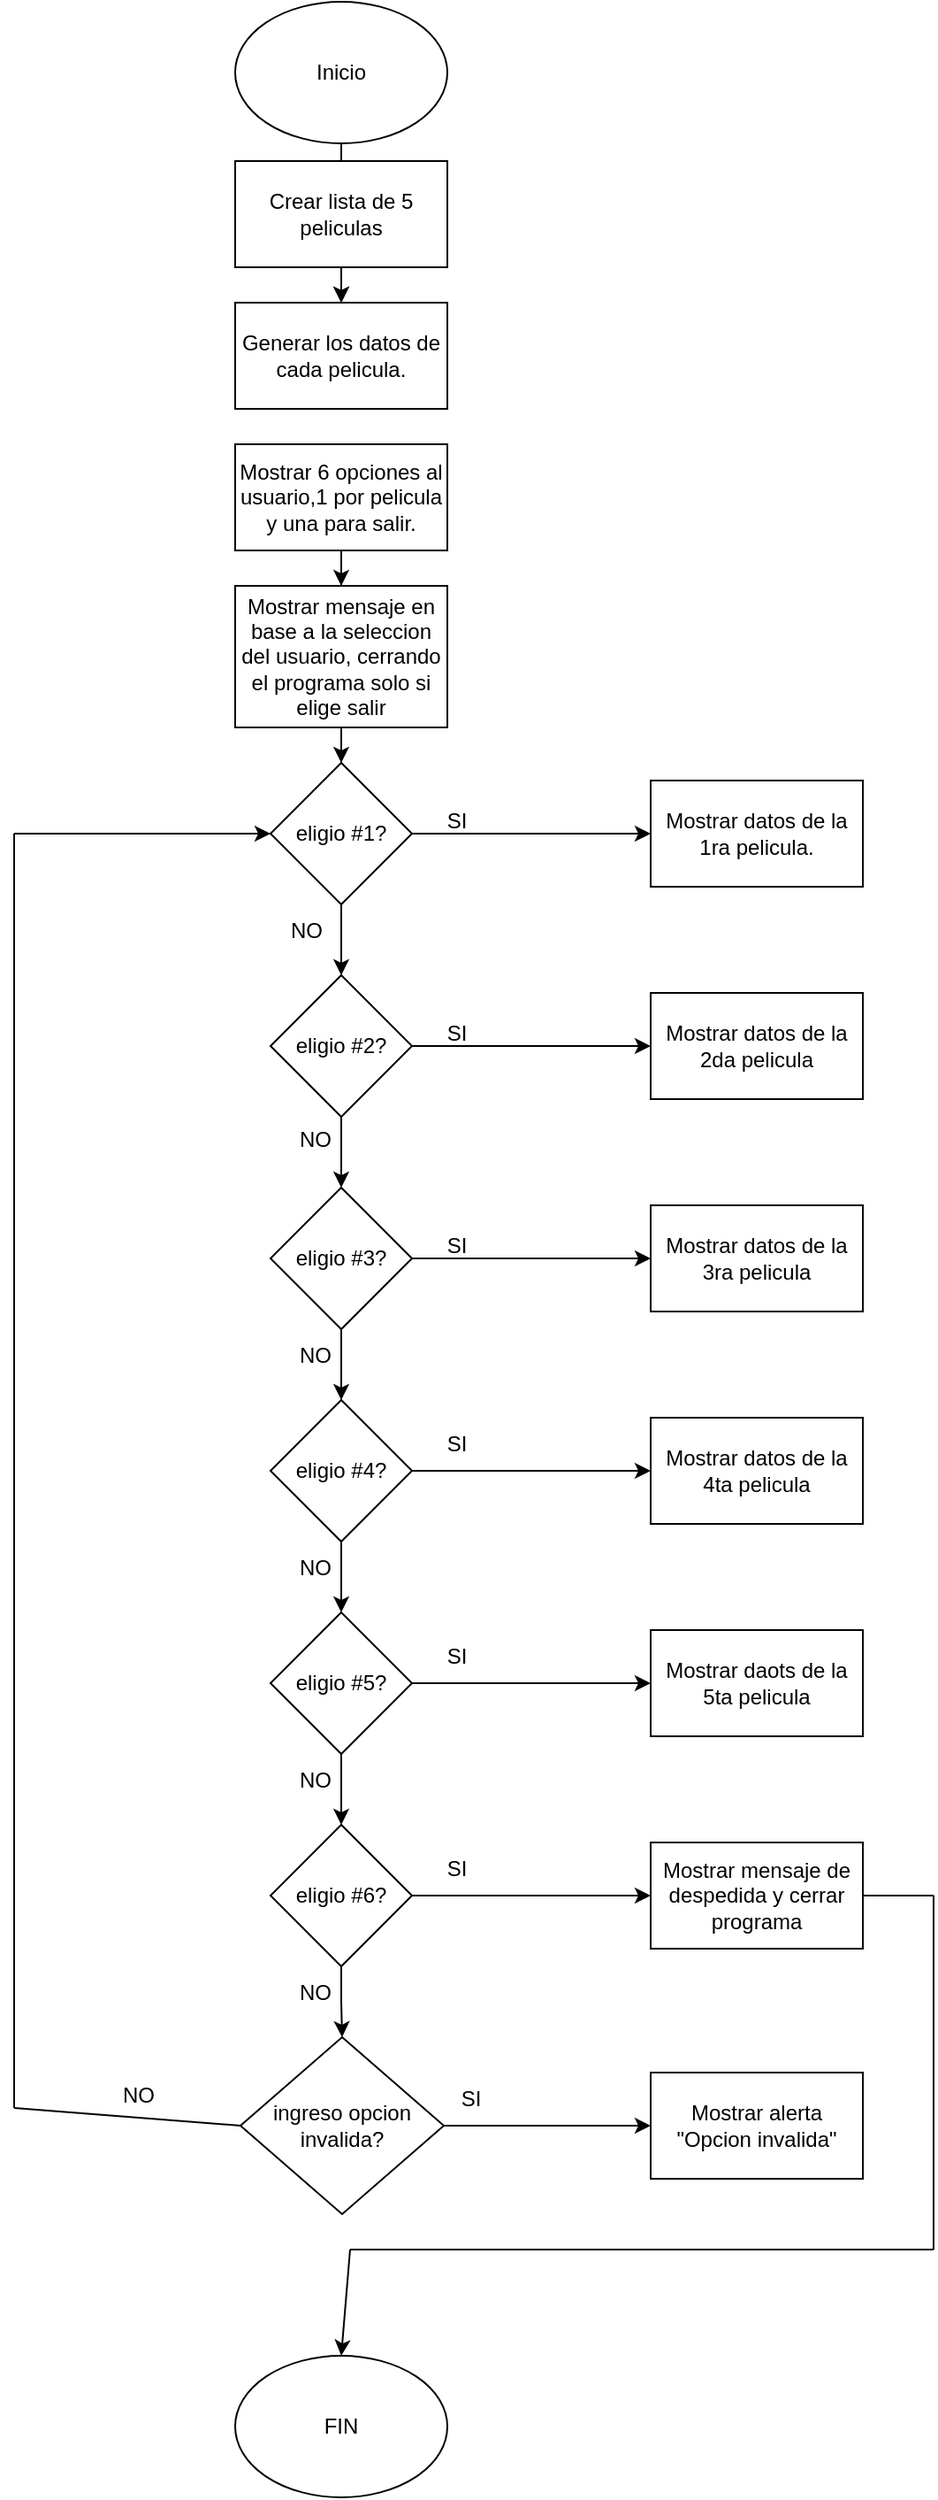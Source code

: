 <mxfile version="26.1.1">
  <diagram name="Page-1" id="vg73PGpERoyBf33Nl1Dz">
    <mxGraphModel dx="676" dy="451" grid="1" gridSize="10" guides="1" tooltips="1" connect="1" arrows="1" fold="1" page="1" pageScale="1" pageWidth="850" pageHeight="1100" math="0" shadow="0">
      <root>
        <mxCell id="0" />
        <mxCell id="1" parent="0" />
        <mxCell id="Sr3nXTz6WAugSNGJS6rY-8" value="" style="edgeStyle=orthogonalEdgeStyle;rounded=0;orthogonalLoop=1;jettySize=auto;html=1;" edge="1" parent="1" source="Sr3nXTz6WAugSNGJS6rY-1" target="Sr3nXTz6WAugSNGJS6rY-3">
          <mxGeometry relative="1" as="geometry" />
        </mxCell>
        <mxCell id="Sr3nXTz6WAugSNGJS6rY-1" value="Inicio" style="ellipse;whiteSpace=wrap;html=1;" vertex="1" parent="1">
          <mxGeometry x="365" y="10" width="120" height="80" as="geometry" />
        </mxCell>
        <mxCell id="Sr3nXTz6WAugSNGJS6rY-4" value="" style="edgeStyle=orthogonalEdgeStyle;rounded=0;orthogonalLoop=1;jettySize=auto;html=1;" edge="1" parent="1" source="Sr3nXTz6WAugSNGJS6rY-2" target="Sr3nXTz6WAugSNGJS6rY-3">
          <mxGeometry relative="1" as="geometry" />
        </mxCell>
        <mxCell id="Sr3nXTz6WAugSNGJS6rY-2" value="Crear lista de 5 peliculas" style="rounded=0;whiteSpace=wrap;html=1;" vertex="1" parent="1">
          <mxGeometry x="365" y="100" width="120" height="60" as="geometry" />
        </mxCell>
        <mxCell id="Sr3nXTz6WAugSNGJS6rY-3" value="Generar los datos de cada pelicula." style="rounded=0;whiteSpace=wrap;html=1;" vertex="1" parent="1">
          <mxGeometry x="365" y="180" width="120" height="60" as="geometry" />
        </mxCell>
        <mxCell id="Sr3nXTz6WAugSNGJS6rY-12" value="" style="edgeStyle=orthogonalEdgeStyle;rounded=0;orthogonalLoop=1;jettySize=auto;html=1;" edge="1" parent="1" source="Sr3nXTz6WAugSNGJS6rY-5" target="Sr3nXTz6WAugSNGJS6rY-9">
          <mxGeometry relative="1" as="geometry" />
        </mxCell>
        <mxCell id="Sr3nXTz6WAugSNGJS6rY-5" value="Mostrar mensaje en base a la seleccion del usuario, cerrando el programa solo si elige salir" style="rounded=0;whiteSpace=wrap;html=1;" vertex="1" parent="1">
          <mxGeometry x="365" y="340" width="120" height="80" as="geometry" />
        </mxCell>
        <mxCell id="Sr3nXTz6WAugSNGJS6rY-14" style="edgeStyle=orthogonalEdgeStyle;rounded=0;orthogonalLoop=1;jettySize=auto;html=1;entryX=0;entryY=0.5;entryDx=0;entryDy=0;" edge="1" parent="1" source="Sr3nXTz6WAugSNGJS6rY-9" target="Sr3nXTz6WAugSNGJS6rY-13">
          <mxGeometry relative="1" as="geometry" />
        </mxCell>
        <mxCell id="Sr3nXTz6WAugSNGJS6rY-16" value="" style="edgeStyle=orthogonalEdgeStyle;rounded=0;orthogonalLoop=1;jettySize=auto;html=1;" edge="1" parent="1" source="Sr3nXTz6WAugSNGJS6rY-9" target="Sr3nXTz6WAugSNGJS6rY-15">
          <mxGeometry relative="1" as="geometry" />
        </mxCell>
        <mxCell id="Sr3nXTz6WAugSNGJS6rY-9" value="eligio #1?" style="rhombus;whiteSpace=wrap;html=1;" vertex="1" parent="1">
          <mxGeometry x="385" y="440" width="80" height="80" as="geometry" />
        </mxCell>
        <mxCell id="Sr3nXTz6WAugSNGJS6rY-11" value="" style="edgeStyle=orthogonalEdgeStyle;rounded=0;orthogonalLoop=1;jettySize=auto;html=1;" edge="1" parent="1" source="Sr3nXTz6WAugSNGJS6rY-10" target="Sr3nXTz6WAugSNGJS6rY-5">
          <mxGeometry relative="1" as="geometry" />
        </mxCell>
        <mxCell id="Sr3nXTz6WAugSNGJS6rY-10" value="Mostrar 6 opciones al usuario,1 por pelicula y una para salir." style="rounded=0;whiteSpace=wrap;html=1;" vertex="1" parent="1">
          <mxGeometry x="365" y="260" width="120" height="60" as="geometry" />
        </mxCell>
        <mxCell id="Sr3nXTz6WAugSNGJS6rY-13" value="Mostrar datos de la 1ra pelicula." style="rounded=0;whiteSpace=wrap;html=1;" vertex="1" parent="1">
          <mxGeometry x="600" y="450" width="120" height="60" as="geometry" />
        </mxCell>
        <mxCell id="Sr3nXTz6WAugSNGJS6rY-20" style="edgeStyle=orthogonalEdgeStyle;rounded=0;orthogonalLoop=1;jettySize=auto;html=1;entryX=0;entryY=0.5;entryDx=0;entryDy=0;" edge="1" parent="1" source="Sr3nXTz6WAugSNGJS6rY-15" target="Sr3nXTz6WAugSNGJS6rY-19">
          <mxGeometry relative="1" as="geometry" />
        </mxCell>
        <mxCell id="Sr3nXTz6WAugSNGJS6rY-23" value="" style="edgeStyle=orthogonalEdgeStyle;rounded=0;orthogonalLoop=1;jettySize=auto;html=1;" edge="1" parent="1" source="Sr3nXTz6WAugSNGJS6rY-15" target="Sr3nXTz6WAugSNGJS6rY-22">
          <mxGeometry relative="1" as="geometry" />
        </mxCell>
        <mxCell id="Sr3nXTz6WAugSNGJS6rY-15" value="eligio #2?" style="rhombus;whiteSpace=wrap;html=1;" vertex="1" parent="1">
          <mxGeometry x="385" y="560" width="80" height="80" as="geometry" />
        </mxCell>
        <mxCell id="Sr3nXTz6WAugSNGJS6rY-17" value="SI" style="text;html=1;align=center;verticalAlign=middle;resizable=0;points=[];autosize=1;strokeColor=none;fillColor=none;" vertex="1" parent="1">
          <mxGeometry x="475" y="458" width="30" height="30" as="geometry" />
        </mxCell>
        <mxCell id="Sr3nXTz6WAugSNGJS6rY-18" value="NO" style="text;html=1;align=center;verticalAlign=middle;resizable=0;points=[];autosize=1;strokeColor=none;fillColor=none;" vertex="1" parent="1">
          <mxGeometry x="385" y="520" width="40" height="30" as="geometry" />
        </mxCell>
        <mxCell id="Sr3nXTz6WAugSNGJS6rY-19" value="Mostrar datos de la 2da pelicula" style="rounded=0;whiteSpace=wrap;html=1;" vertex="1" parent="1">
          <mxGeometry x="600" y="570" width="120" height="60" as="geometry" />
        </mxCell>
        <mxCell id="Sr3nXTz6WAugSNGJS6rY-21" value="SI" style="text;html=1;align=center;verticalAlign=middle;resizable=0;points=[];autosize=1;strokeColor=none;fillColor=none;" vertex="1" parent="1">
          <mxGeometry x="475" y="578" width="30" height="30" as="geometry" />
        </mxCell>
        <mxCell id="Sr3nXTz6WAugSNGJS6rY-26" style="edgeStyle=orthogonalEdgeStyle;rounded=0;orthogonalLoop=1;jettySize=auto;html=1;entryX=0;entryY=0.5;entryDx=0;entryDy=0;" edge="1" parent="1" source="Sr3nXTz6WAugSNGJS6rY-22" target="Sr3nXTz6WAugSNGJS6rY-25">
          <mxGeometry relative="1" as="geometry" />
        </mxCell>
        <mxCell id="Sr3nXTz6WAugSNGJS6rY-28" value="" style="edgeStyle=orthogonalEdgeStyle;rounded=0;orthogonalLoop=1;jettySize=auto;html=1;" edge="1" parent="1" source="Sr3nXTz6WAugSNGJS6rY-22" target="Sr3nXTz6WAugSNGJS6rY-27">
          <mxGeometry relative="1" as="geometry" />
        </mxCell>
        <mxCell id="Sr3nXTz6WAugSNGJS6rY-22" value="eligio #3?" style="rhombus;whiteSpace=wrap;html=1;" vertex="1" parent="1">
          <mxGeometry x="385" y="680" width="80" height="80" as="geometry" />
        </mxCell>
        <mxCell id="Sr3nXTz6WAugSNGJS6rY-24" value="NO" style="text;html=1;align=center;verticalAlign=middle;resizable=0;points=[];autosize=1;strokeColor=none;fillColor=none;" vertex="1" parent="1">
          <mxGeometry x="390" y="638" width="40" height="30" as="geometry" />
        </mxCell>
        <mxCell id="Sr3nXTz6WAugSNGJS6rY-25" value="Mostrar datos de la 3ra pelicula" style="rounded=0;whiteSpace=wrap;html=1;" vertex="1" parent="1">
          <mxGeometry x="600" y="690" width="120" height="60" as="geometry" />
        </mxCell>
        <mxCell id="Sr3nXTz6WAugSNGJS6rY-32" style="edgeStyle=orthogonalEdgeStyle;rounded=0;orthogonalLoop=1;jettySize=auto;html=1;entryX=0;entryY=0.5;entryDx=0;entryDy=0;" edge="1" parent="1" source="Sr3nXTz6WAugSNGJS6rY-27" target="Sr3nXTz6WAugSNGJS6rY-31">
          <mxGeometry relative="1" as="geometry" />
        </mxCell>
        <mxCell id="Sr3nXTz6WAugSNGJS6rY-35" value="" style="edgeStyle=orthogonalEdgeStyle;rounded=0;orthogonalLoop=1;jettySize=auto;html=1;" edge="1" parent="1" source="Sr3nXTz6WAugSNGJS6rY-27" target="Sr3nXTz6WAugSNGJS6rY-33">
          <mxGeometry relative="1" as="geometry" />
        </mxCell>
        <mxCell id="Sr3nXTz6WAugSNGJS6rY-27" value="eligio #4?" style="rhombus;whiteSpace=wrap;html=1;" vertex="1" parent="1">
          <mxGeometry x="385" y="800" width="80" height="80" as="geometry" />
        </mxCell>
        <mxCell id="Sr3nXTz6WAugSNGJS6rY-29" value="SI" style="text;html=1;align=center;verticalAlign=middle;resizable=0;points=[];autosize=1;strokeColor=none;fillColor=none;" vertex="1" parent="1">
          <mxGeometry x="475" y="698" width="30" height="30" as="geometry" />
        </mxCell>
        <mxCell id="Sr3nXTz6WAugSNGJS6rY-30" value="NO" style="text;html=1;align=center;verticalAlign=middle;resizable=0;points=[];autosize=1;strokeColor=none;fillColor=none;" vertex="1" parent="1">
          <mxGeometry x="390" y="760" width="40" height="30" as="geometry" />
        </mxCell>
        <mxCell id="Sr3nXTz6WAugSNGJS6rY-31" value="Mostrar datos de la 4ta pelicula" style="rounded=0;whiteSpace=wrap;html=1;" vertex="1" parent="1">
          <mxGeometry x="600" y="810" width="120" height="60" as="geometry" />
        </mxCell>
        <mxCell id="Sr3nXTz6WAugSNGJS6rY-36" style="edgeStyle=orthogonalEdgeStyle;rounded=0;orthogonalLoop=1;jettySize=auto;html=1;entryX=0;entryY=0.5;entryDx=0;entryDy=0;" edge="1" parent="1" source="Sr3nXTz6WAugSNGJS6rY-33" target="Sr3nXTz6WAugSNGJS6rY-34">
          <mxGeometry relative="1" as="geometry" />
        </mxCell>
        <mxCell id="Sr3nXTz6WAugSNGJS6rY-39" value="" style="edgeStyle=orthogonalEdgeStyle;rounded=0;orthogonalLoop=1;jettySize=auto;html=1;" edge="1" parent="1" source="Sr3nXTz6WAugSNGJS6rY-33" target="Sr3nXTz6WAugSNGJS6rY-37">
          <mxGeometry relative="1" as="geometry" />
        </mxCell>
        <mxCell id="Sr3nXTz6WAugSNGJS6rY-33" value="eligio #5?" style="rhombus;whiteSpace=wrap;html=1;" vertex="1" parent="1">
          <mxGeometry x="385" y="920" width="80" height="80" as="geometry" />
        </mxCell>
        <mxCell id="Sr3nXTz6WAugSNGJS6rY-34" value="Mostrar daots de la 5ta pelicula" style="rounded=0;whiteSpace=wrap;html=1;" vertex="1" parent="1">
          <mxGeometry x="600" y="930" width="120" height="60" as="geometry" />
        </mxCell>
        <mxCell id="Sr3nXTz6WAugSNGJS6rY-43" style="edgeStyle=orthogonalEdgeStyle;rounded=0;orthogonalLoop=1;jettySize=auto;html=1;entryX=0;entryY=0.5;entryDx=0;entryDy=0;" edge="1" parent="1" source="Sr3nXTz6WAugSNGJS6rY-37" target="Sr3nXTz6WAugSNGJS6rY-42">
          <mxGeometry relative="1" as="geometry" />
        </mxCell>
        <mxCell id="Sr3nXTz6WAugSNGJS6rY-44" value="" style="edgeStyle=orthogonalEdgeStyle;rounded=0;orthogonalLoop=1;jettySize=auto;html=1;" edge="1" parent="1" source="Sr3nXTz6WAugSNGJS6rY-37" target="Sr3nXTz6WAugSNGJS6rY-38">
          <mxGeometry relative="1" as="geometry" />
        </mxCell>
        <mxCell id="Sr3nXTz6WAugSNGJS6rY-37" value="eligio #6?" style="rhombus;whiteSpace=wrap;html=1;" vertex="1" parent="1">
          <mxGeometry x="385" y="1040" width="80" height="80" as="geometry" />
        </mxCell>
        <mxCell id="Sr3nXTz6WAugSNGJS6rY-50" style="edgeStyle=orthogonalEdgeStyle;rounded=0;orthogonalLoop=1;jettySize=auto;html=1;entryX=0;entryY=0.5;entryDx=0;entryDy=0;" edge="1" parent="1" source="Sr3nXTz6WAugSNGJS6rY-38" target="Sr3nXTz6WAugSNGJS6rY-49">
          <mxGeometry relative="1" as="geometry" />
        </mxCell>
        <mxCell id="Sr3nXTz6WAugSNGJS6rY-38" value="ingreso opcion invalida?" style="rhombus;whiteSpace=wrap;html=1;" vertex="1" parent="1">
          <mxGeometry x="368" y="1160" width="115" height="100" as="geometry" />
        </mxCell>
        <mxCell id="Sr3nXTz6WAugSNGJS6rY-40" value="SI" style="text;html=1;align=center;verticalAlign=middle;resizable=0;points=[];autosize=1;strokeColor=none;fillColor=none;" vertex="1" parent="1">
          <mxGeometry x="475" y="810" width="30" height="30" as="geometry" />
        </mxCell>
        <mxCell id="Sr3nXTz6WAugSNGJS6rY-41" value="NO" style="text;html=1;align=center;verticalAlign=middle;resizable=0;points=[];autosize=1;strokeColor=none;fillColor=none;" vertex="1" parent="1">
          <mxGeometry x="390" y="880" width="40" height="30" as="geometry" />
        </mxCell>
        <mxCell id="Sr3nXTz6WAugSNGJS6rY-42" value="Mostrar mensaje de despedida y cerrar programa" style="rounded=0;whiteSpace=wrap;html=1;" vertex="1" parent="1">
          <mxGeometry x="600" y="1050" width="120" height="60" as="geometry" />
        </mxCell>
        <mxCell id="Sr3nXTz6WAugSNGJS6rY-45" value="SI" style="text;html=1;align=center;verticalAlign=middle;resizable=0;points=[];autosize=1;strokeColor=none;fillColor=none;" vertex="1" parent="1">
          <mxGeometry x="475" y="930" width="30" height="30" as="geometry" />
        </mxCell>
        <mxCell id="Sr3nXTz6WAugSNGJS6rY-46" value="SI" style="text;html=1;align=center;verticalAlign=middle;resizable=0;points=[];autosize=1;strokeColor=none;fillColor=none;" vertex="1" parent="1">
          <mxGeometry x="475" y="1050" width="30" height="30" as="geometry" />
        </mxCell>
        <mxCell id="Sr3nXTz6WAugSNGJS6rY-47" value="NO" style="text;html=1;align=center;verticalAlign=middle;resizable=0;points=[];autosize=1;strokeColor=none;fillColor=none;" vertex="1" parent="1">
          <mxGeometry x="390" y="1000" width="40" height="30" as="geometry" />
        </mxCell>
        <mxCell id="Sr3nXTz6WAugSNGJS6rY-48" value="NO" style="text;html=1;align=center;verticalAlign=middle;resizable=0;points=[];autosize=1;strokeColor=none;fillColor=none;" vertex="1" parent="1">
          <mxGeometry x="390" y="1120" width="40" height="30" as="geometry" />
        </mxCell>
        <mxCell id="Sr3nXTz6WAugSNGJS6rY-49" value="Mostrar alerta &quot;Opcion invalida&quot;" style="rounded=0;whiteSpace=wrap;html=1;" vertex="1" parent="1">
          <mxGeometry x="600" y="1180" width="120" height="60" as="geometry" />
        </mxCell>
        <mxCell id="Sr3nXTz6WAugSNGJS6rY-51" value="" style="endArrow=classic;html=1;rounded=0;entryX=0;entryY=0.5;entryDx=0;entryDy=0;" edge="1" parent="1" target="Sr3nXTz6WAugSNGJS6rY-9">
          <mxGeometry width="50" height="50" relative="1" as="geometry">
            <mxPoint x="240" y="480" as="sourcePoint" />
            <mxPoint x="710" y="840" as="targetPoint" />
          </mxGeometry>
        </mxCell>
        <mxCell id="Sr3nXTz6WAugSNGJS6rY-53" value="" style="endArrow=none;html=1;rounded=0;" edge="1" parent="1">
          <mxGeometry width="50" height="50" relative="1" as="geometry">
            <mxPoint x="240" y="1200" as="sourcePoint" />
            <mxPoint x="240" y="480" as="targetPoint" />
          </mxGeometry>
        </mxCell>
        <mxCell id="Sr3nXTz6WAugSNGJS6rY-54" value="" style="endArrow=none;html=1;rounded=0;entryX=0;entryY=0.5;entryDx=0;entryDy=0;" edge="1" parent="1" target="Sr3nXTz6WAugSNGJS6rY-38">
          <mxGeometry width="50" height="50" relative="1" as="geometry">
            <mxPoint x="240" y="1200" as="sourcePoint" />
            <mxPoint x="470" y="1200" as="targetPoint" />
          </mxGeometry>
        </mxCell>
        <mxCell id="Sr3nXTz6WAugSNGJS6rY-55" value="NO" style="text;html=1;align=center;verticalAlign=middle;resizable=0;points=[];autosize=1;strokeColor=none;fillColor=none;" vertex="1" parent="1">
          <mxGeometry x="290" y="1178" width="40" height="30" as="geometry" />
        </mxCell>
        <mxCell id="Sr3nXTz6WAugSNGJS6rY-56" value="SI" style="text;html=1;align=center;verticalAlign=middle;resizable=0;points=[];autosize=1;strokeColor=none;fillColor=none;" vertex="1" parent="1">
          <mxGeometry x="483" y="1180" width="30" height="30" as="geometry" />
        </mxCell>
        <mxCell id="Sr3nXTz6WAugSNGJS6rY-58" value="FIN" style="ellipse;whiteSpace=wrap;html=1;" vertex="1" parent="1">
          <mxGeometry x="365" y="1340" width="120" height="80" as="geometry" />
        </mxCell>
        <mxCell id="Sr3nXTz6WAugSNGJS6rY-60" value="" style="endArrow=classic;html=1;rounded=0;entryX=0.5;entryY=0;entryDx=0;entryDy=0;" edge="1" parent="1" target="Sr3nXTz6WAugSNGJS6rY-58">
          <mxGeometry width="50" height="50" relative="1" as="geometry">
            <mxPoint x="430" y="1280" as="sourcePoint" />
            <mxPoint x="580" y="1270" as="targetPoint" />
          </mxGeometry>
        </mxCell>
        <mxCell id="Sr3nXTz6WAugSNGJS6rY-61" value="" style="endArrow=none;html=1;rounded=0;" edge="1" parent="1">
          <mxGeometry width="50" height="50" relative="1" as="geometry">
            <mxPoint x="430" y="1280" as="sourcePoint" />
            <mxPoint x="760" y="1280" as="targetPoint" />
          </mxGeometry>
        </mxCell>
        <mxCell id="Sr3nXTz6WAugSNGJS6rY-62" value="" style="endArrow=none;html=1;rounded=0;entryX=1;entryY=0.5;entryDx=0;entryDy=0;" edge="1" parent="1" target="Sr3nXTz6WAugSNGJS6rY-42">
          <mxGeometry width="50" height="50" relative="1" as="geometry">
            <mxPoint x="760" y="1080" as="sourcePoint" />
            <mxPoint x="580" y="1170" as="targetPoint" />
          </mxGeometry>
        </mxCell>
        <mxCell id="Sr3nXTz6WAugSNGJS6rY-63" value="" style="endArrow=none;html=1;rounded=0;" edge="1" parent="1">
          <mxGeometry width="50" height="50" relative="1" as="geometry">
            <mxPoint x="760" y="1280" as="sourcePoint" />
            <mxPoint x="760" y="1080" as="targetPoint" />
          </mxGeometry>
        </mxCell>
      </root>
    </mxGraphModel>
  </diagram>
</mxfile>
